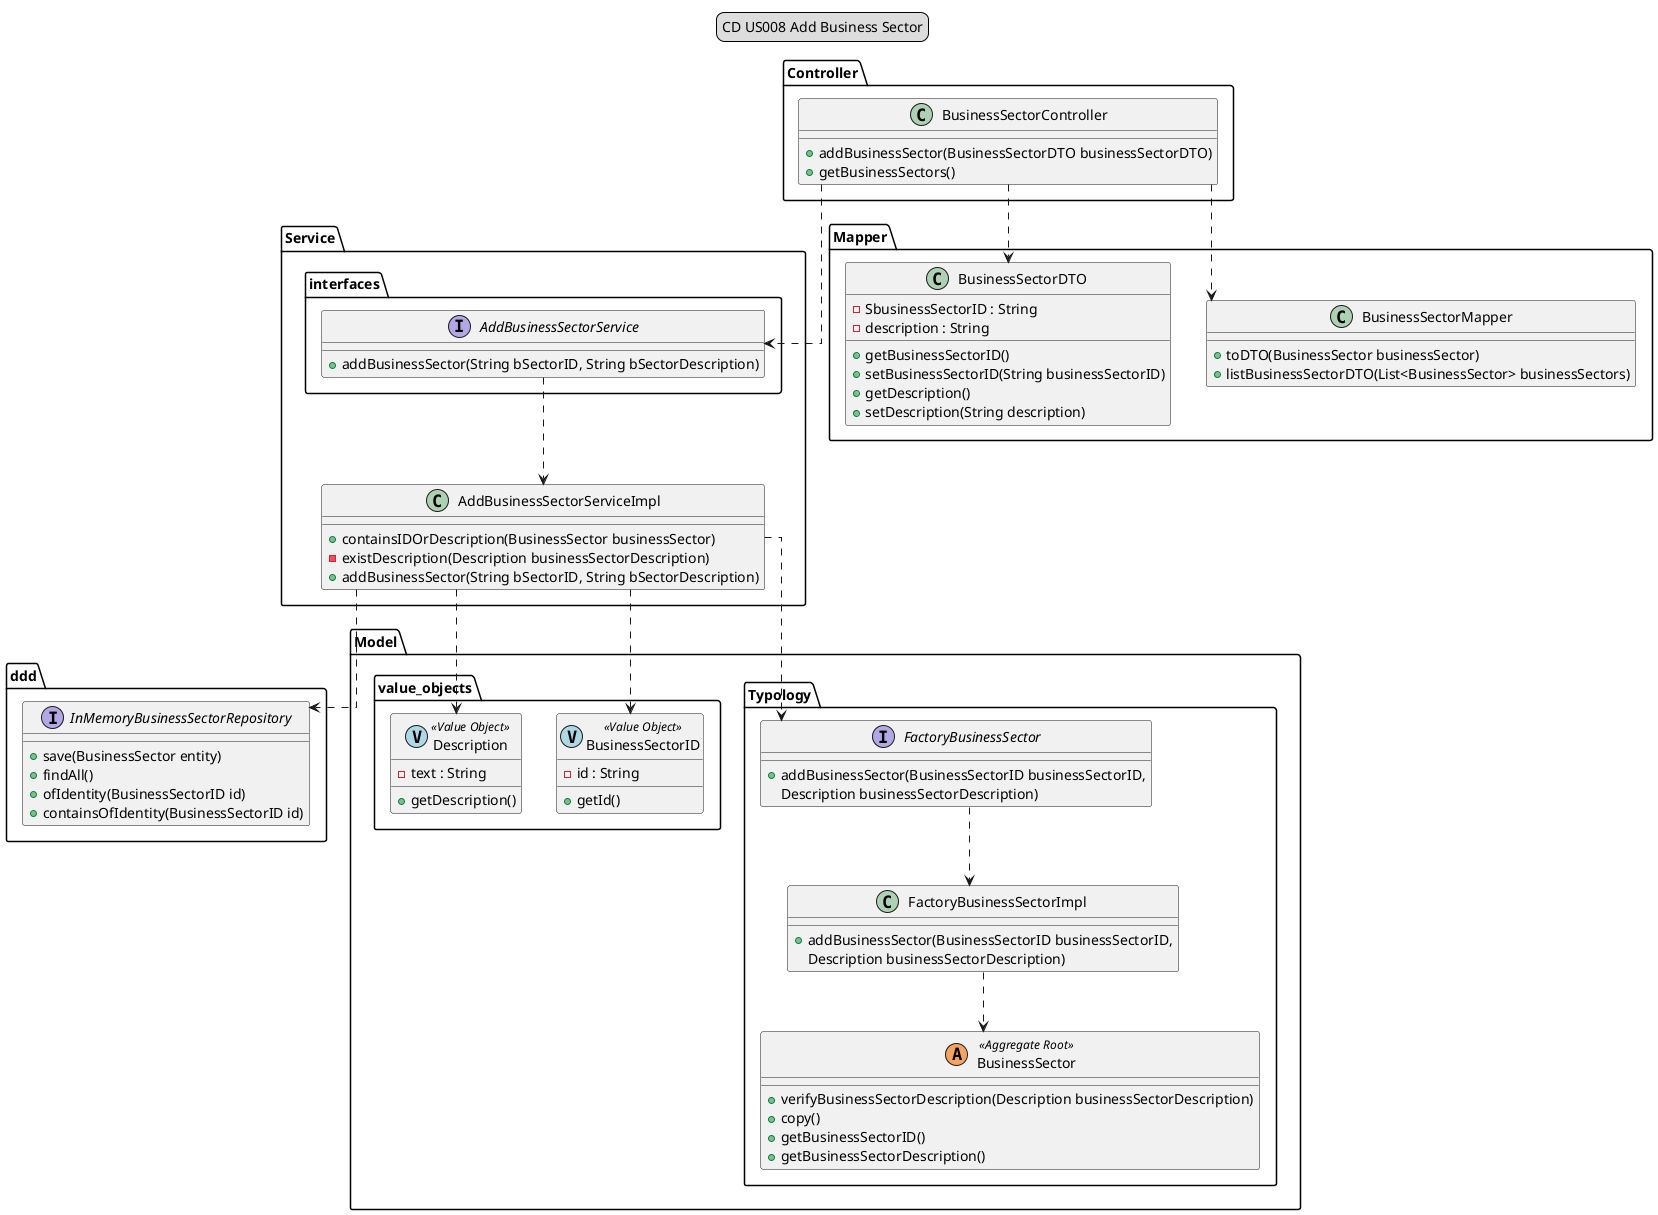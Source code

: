 @startuml
skinparam linetype ortho
legend top
CD US008 Add Business Sector
end legend

package Controller {
    class "BusinessSectorController" as BusinessSectorController {
        + addBusinessSector(BusinessSectorDTO businessSectorDTO)
        + getBusinessSectors()
    }
}

package Service {
    package interfaces {
        interface "AddBusinessSectorService" as  AddBusinessSectorService {
            +addBusinessSector(String bSectorID, String bSectorDescription)
        }
    }
    class "AddBusinessSectorServiceImpl" as AddBusinessSectorServiceImpl {
     + containsIDOrDescription(BusinessSector businessSector)
     - existDescription(Description businessSectorDescription)
     + addBusinessSector(String bSectorID, String bSectorDescription)
    }
}
package Mapper {
    class "BusinessSectorMapper" as BusinessSectorMapper {
        + toDTO(BusinessSector businessSector)
        + listBusinessSectorDTO(List<BusinessSector> businessSectors)
    }
    class "BusinessSectorDTO " as BusinessSectorDTO {
     - SbusinessSectorID : String
     - description : String
     + getBusinessSectorID()
     + setBusinessSectorID(String businessSectorID)
     + getDescription()
     + setDescription(String description)
     }
}

package ddd {
    interface "InMemoryBusinessSectorRepository" as InterfaceBusnessSector {
        +save(BusinessSector entity)
        + findAll()
        + ofIdentity(BusinessSectorID id)
        + containsOfIdentity(BusinessSectorID id)
}
}

package Model {
 package Typology {
        class "FactoryBusinessSectorImpl " as FactoryBusinessSectorImpl   {
           + addBusinessSector(BusinessSectorID businessSectorID,
           Description businessSectorDescription)
        }
             interface "FactoryBusinessSector" as FactoryBusinessSector {
                     +addBusinessSector(BusinessSectorID businessSectorID,
                     Description businessSectorDescription)
            }
                class "BusinessSector" as BusinessSector <<(A,SandyBrown) Aggregate Root>> {
                    + verifyBusinessSectorDescription(Description businessSectorDescription)
                    + copy()
                    + getBusinessSectorID()
                    + getBusinessSectorDescription()
                }
}
    package value_objects {
        class "BusinessSectorID" as BusinessSectorID <<(V, LightBlue) Value Object>>  {
            - id : String
            + getId()
        }
        class "Description" as description <<(V, LightBlue) Value Object>> {
                    -text : String
                    +getDescription()
                }

BusinessSectorController ..> AddBusinessSectorService
BusinessSectorController ..> BusinessSectorDTO
BusinessSectorController ..> BusinessSectorMapper
AddBusinessSectorService ..> AddBusinessSectorServiceImpl
AddBusinessSectorServiceImpl ..> description
AddBusinessSectorServiceImpl ..> BusinessSectorID
AddBusinessSectorServiceImpl ..> FactoryBusinessSector
FactoryBusinessSector ..> FactoryBusinessSectorImpl
FactoryBusinessSectorImpl ..> BusinessSector
AddBusinessSectorServiceImpl ..> InterfaceBusnessSector


@enduml


